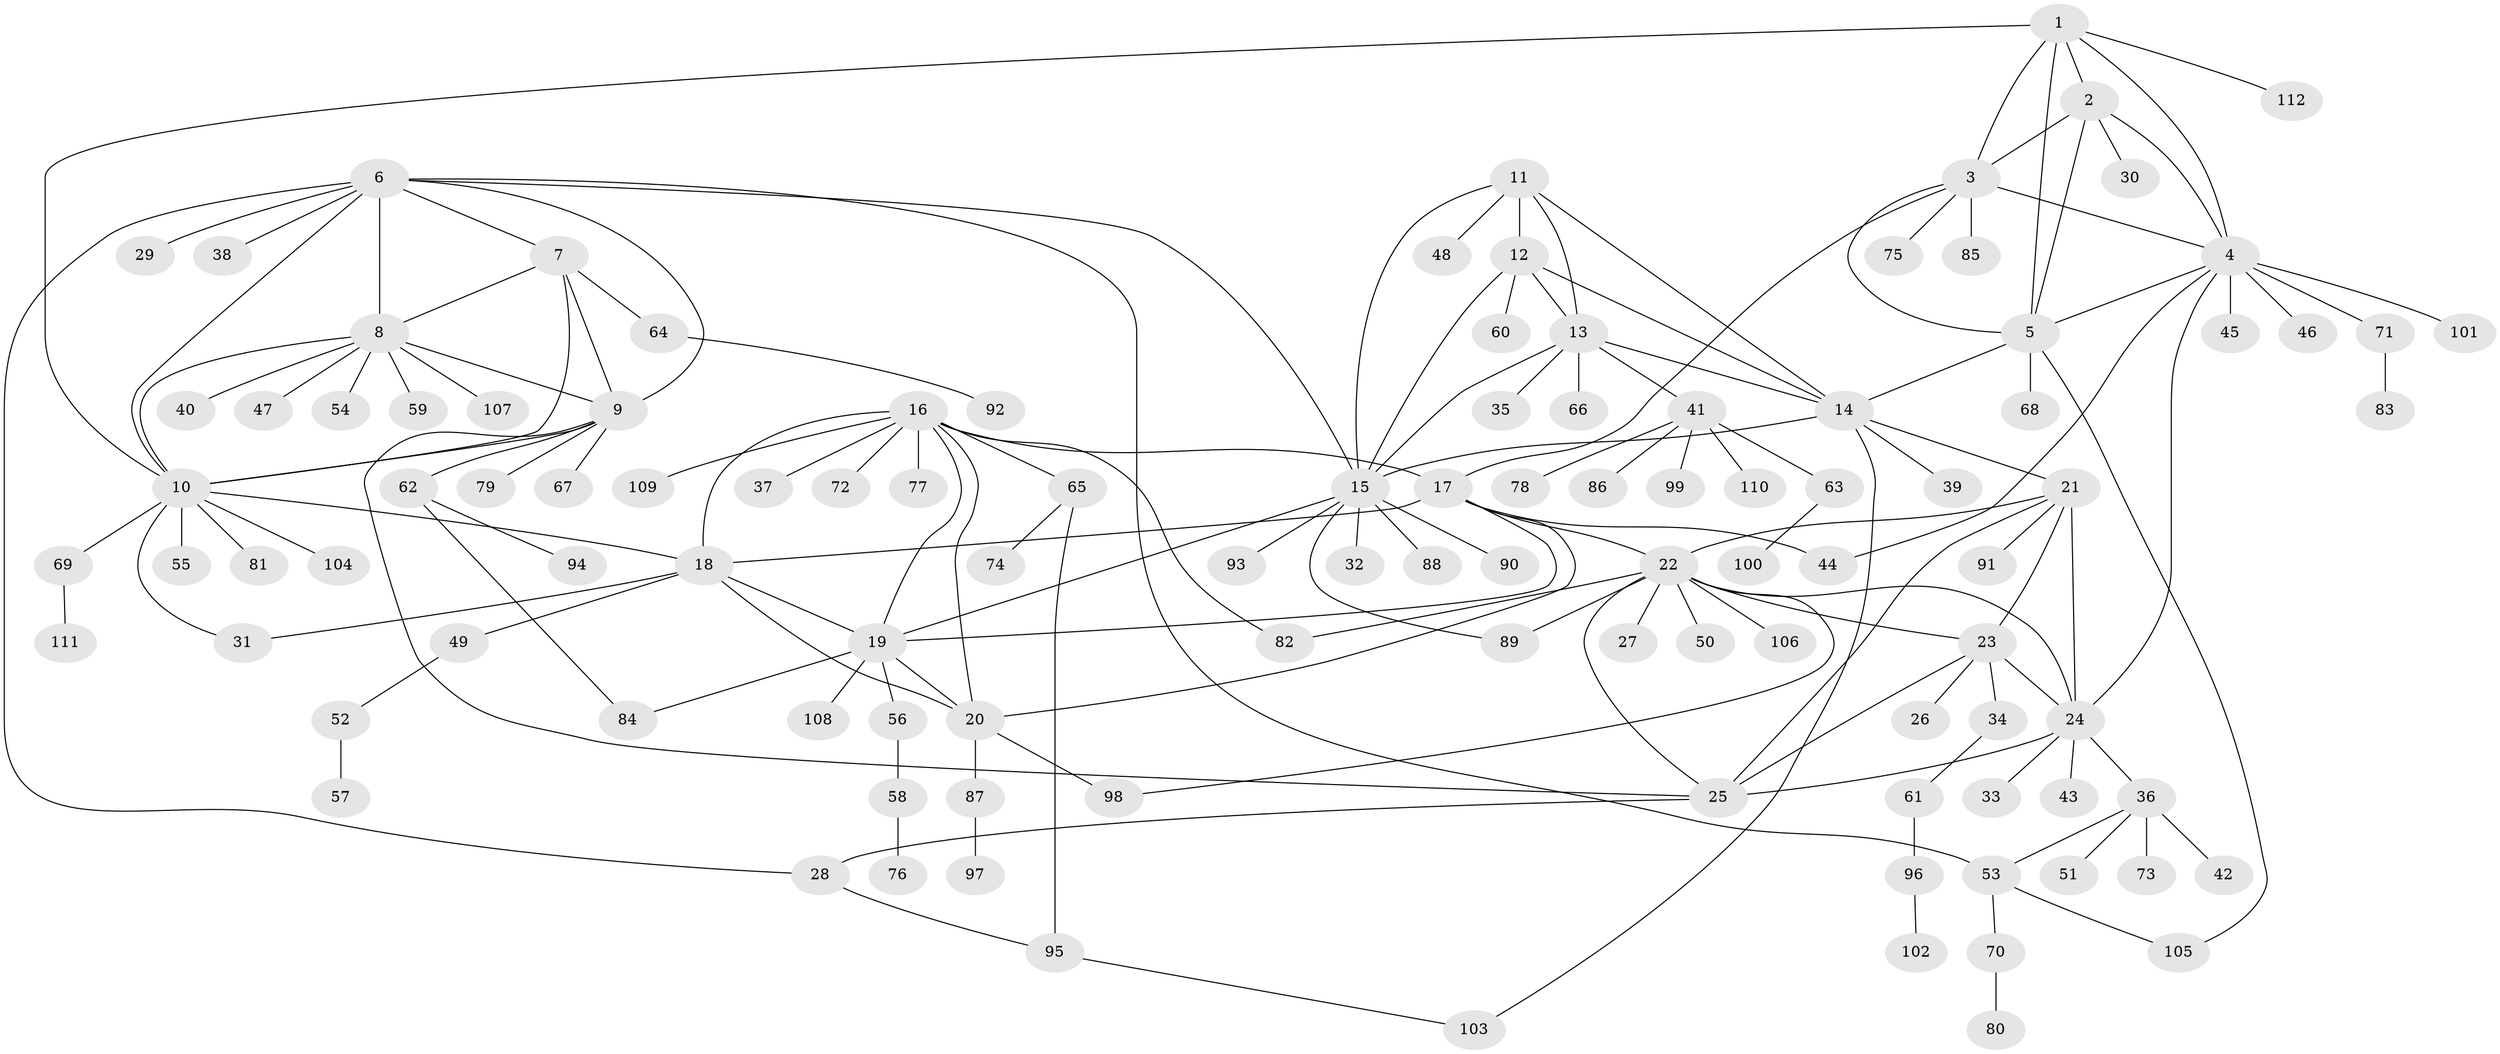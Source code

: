// coarse degree distribution, {7: 0.04819277108433735, 9: 0.04819277108433735, 4: 0.04819277108433735, 8: 0.012048192771084338, 3: 0.024096385542168676, 13: 0.012048192771084338, 10: 0.012048192771084338, 14: 0.012048192771084338, 5: 0.024096385542168676, 6: 0.024096385542168676, 1: 0.5903614457831325, 2: 0.14457831325301204}
// Generated by graph-tools (version 1.1) at 2025/52/02/27/25 19:52:21]
// undirected, 112 vertices, 158 edges
graph export_dot {
graph [start="1"]
  node [color=gray90,style=filled];
  1;
  2;
  3;
  4;
  5;
  6;
  7;
  8;
  9;
  10;
  11;
  12;
  13;
  14;
  15;
  16;
  17;
  18;
  19;
  20;
  21;
  22;
  23;
  24;
  25;
  26;
  27;
  28;
  29;
  30;
  31;
  32;
  33;
  34;
  35;
  36;
  37;
  38;
  39;
  40;
  41;
  42;
  43;
  44;
  45;
  46;
  47;
  48;
  49;
  50;
  51;
  52;
  53;
  54;
  55;
  56;
  57;
  58;
  59;
  60;
  61;
  62;
  63;
  64;
  65;
  66;
  67;
  68;
  69;
  70;
  71;
  72;
  73;
  74;
  75;
  76;
  77;
  78;
  79;
  80;
  81;
  82;
  83;
  84;
  85;
  86;
  87;
  88;
  89;
  90;
  91;
  92;
  93;
  94;
  95;
  96;
  97;
  98;
  99;
  100;
  101;
  102;
  103;
  104;
  105;
  106;
  107;
  108;
  109;
  110;
  111;
  112;
  1 -- 2;
  1 -- 3;
  1 -- 4;
  1 -- 5;
  1 -- 10;
  1 -- 112;
  2 -- 3;
  2 -- 4;
  2 -- 5;
  2 -- 30;
  3 -- 4;
  3 -- 5;
  3 -- 17;
  3 -- 75;
  3 -- 85;
  4 -- 5;
  4 -- 24;
  4 -- 44;
  4 -- 45;
  4 -- 46;
  4 -- 71;
  4 -- 101;
  5 -- 14;
  5 -- 68;
  5 -- 105;
  6 -- 7;
  6 -- 8;
  6 -- 9;
  6 -- 10;
  6 -- 15;
  6 -- 28;
  6 -- 29;
  6 -- 38;
  6 -- 53;
  7 -- 8;
  7 -- 9;
  7 -- 10;
  7 -- 64;
  8 -- 9;
  8 -- 10;
  8 -- 40;
  8 -- 47;
  8 -- 54;
  8 -- 59;
  8 -- 107;
  9 -- 10;
  9 -- 25;
  9 -- 62;
  9 -- 67;
  9 -- 79;
  10 -- 18;
  10 -- 31;
  10 -- 55;
  10 -- 69;
  10 -- 81;
  10 -- 104;
  11 -- 12;
  11 -- 13;
  11 -- 14;
  11 -- 15;
  11 -- 48;
  12 -- 13;
  12 -- 14;
  12 -- 15;
  12 -- 60;
  13 -- 14;
  13 -- 15;
  13 -- 35;
  13 -- 41;
  13 -- 66;
  14 -- 15;
  14 -- 21;
  14 -- 39;
  14 -- 103;
  15 -- 19;
  15 -- 32;
  15 -- 88;
  15 -- 89;
  15 -- 90;
  15 -- 93;
  16 -- 17;
  16 -- 18;
  16 -- 19;
  16 -- 20;
  16 -- 37;
  16 -- 65;
  16 -- 72;
  16 -- 77;
  16 -- 82;
  16 -- 109;
  17 -- 18;
  17 -- 19;
  17 -- 20;
  17 -- 22;
  17 -- 44;
  18 -- 19;
  18 -- 20;
  18 -- 31;
  18 -- 49;
  19 -- 20;
  19 -- 56;
  19 -- 84;
  19 -- 108;
  20 -- 87;
  20 -- 98;
  21 -- 22;
  21 -- 23;
  21 -- 24;
  21 -- 25;
  21 -- 91;
  22 -- 23;
  22 -- 24;
  22 -- 25;
  22 -- 27;
  22 -- 50;
  22 -- 82;
  22 -- 89;
  22 -- 98;
  22 -- 106;
  23 -- 24;
  23 -- 25;
  23 -- 26;
  23 -- 34;
  24 -- 25;
  24 -- 33;
  24 -- 36;
  24 -- 43;
  25 -- 28;
  28 -- 95;
  34 -- 61;
  36 -- 42;
  36 -- 51;
  36 -- 53;
  36 -- 73;
  41 -- 63;
  41 -- 78;
  41 -- 86;
  41 -- 99;
  41 -- 110;
  49 -- 52;
  52 -- 57;
  53 -- 70;
  53 -- 105;
  56 -- 58;
  58 -- 76;
  61 -- 96;
  62 -- 84;
  62 -- 94;
  63 -- 100;
  64 -- 92;
  65 -- 74;
  65 -- 95;
  69 -- 111;
  70 -- 80;
  71 -- 83;
  87 -- 97;
  95 -- 103;
  96 -- 102;
}
